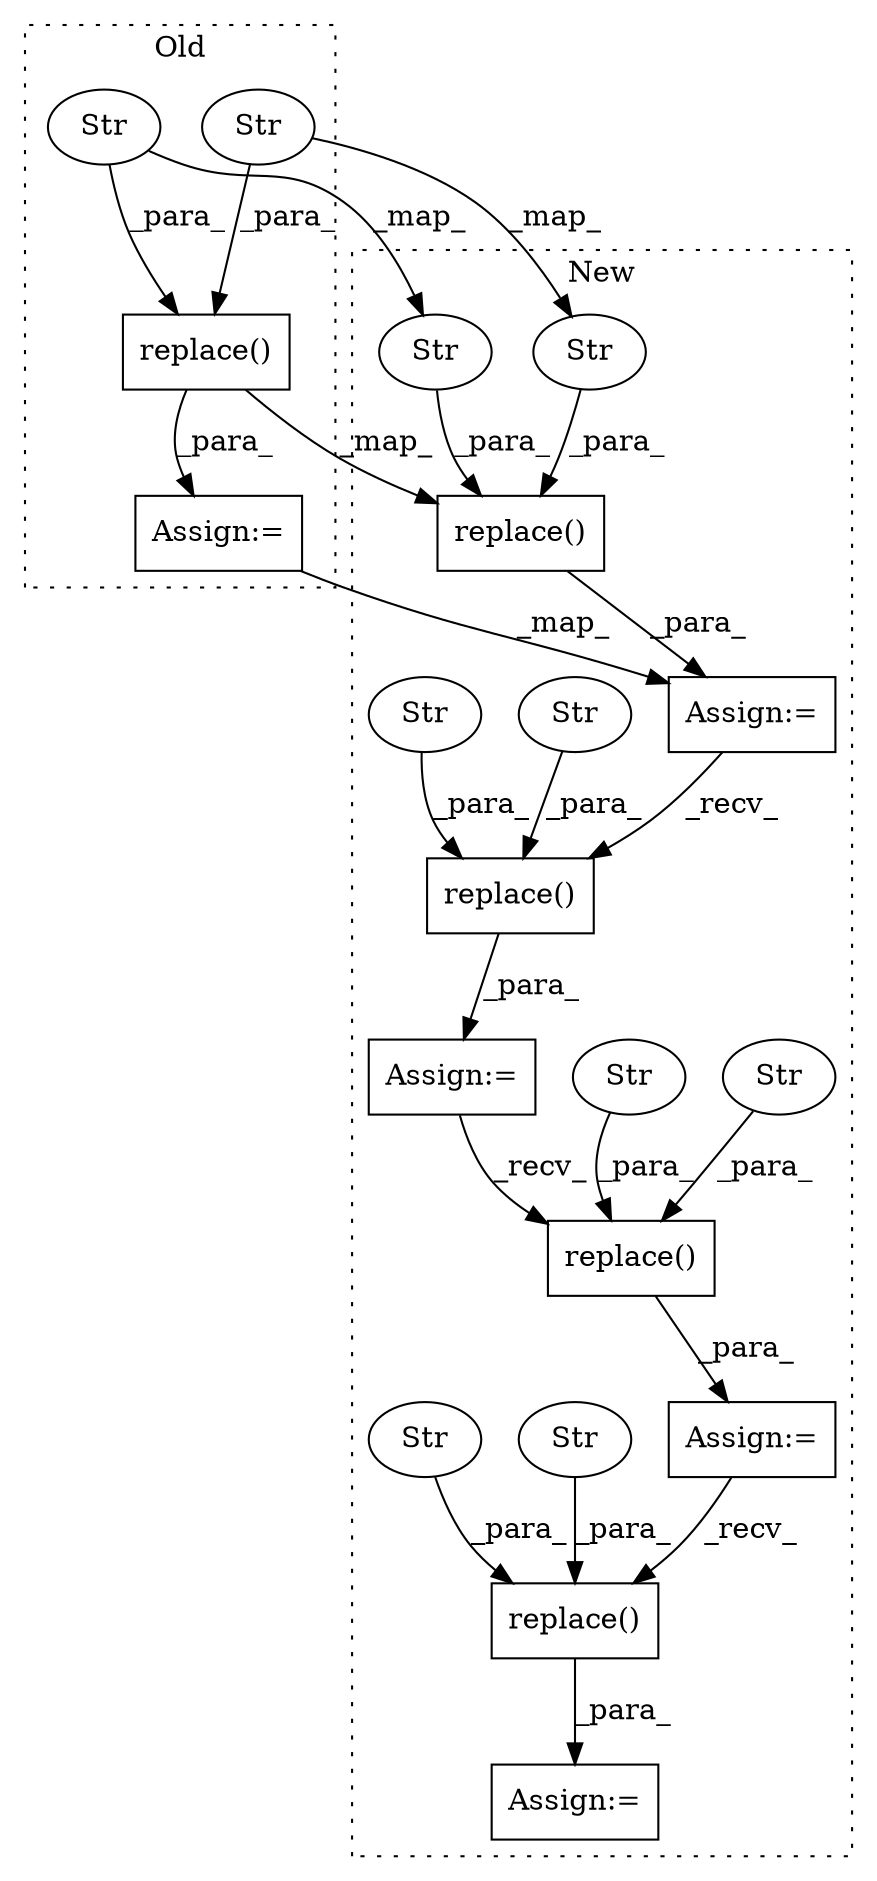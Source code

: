 digraph G {
subgraph cluster0 {
1 [label="replace()" a="75" s="3126,3162" l="28,1" shape="box"];
4 [label="Str" a="66" s="3159" l="3" shape="ellipse"];
5 [label="Str" a="66" s="3154" l="3" shape="ellipse"];
18 [label="Assign:=" a="68" s="3000" l="3" shape="box"];
label = "Old";
style="dotted";
}
subgraph cluster1 {
2 [label="replace()" a="75" s="2996,3032" l="28,1" shape="box"];
3 [label="Str" a="66" s="3029" l="3" shape="ellipse"];
6 [label="Str" a="66" s="3024" l="3" shape="ellipse"];
7 [label="replace()" a="75" s="3109,3134" l="18,1" shape="box"];
8 [label="Str" a="66" s="3127" l="3" shape="ellipse"];
9 [label="Str" a="66" s="3132" l="2" shape="ellipse"];
10 [label="replace()" a="75" s="3058,3083" l="18,1" shape="box"];
11 [label="Str" a="66" s="3076" l="3" shape="ellipse"];
12 [label="Str" a="66" s="3081" l="2" shape="ellipse"];
13 [label="replace()" a="75" s="3160,3185" l="18,1" shape="box"];
14 [label="Str" a="66" s="3183" l="2" shape="ellipse"];
15 [label="Str" a="66" s="3178" l="3" shape="ellipse"];
16 [label="Assign:=" a="68" s="3215" l="3" shape="box"];
17 [label="Assign:=" a="68" s="2993" l="3" shape="box"];
19 [label="Assign:=" a="68" s="3055" l="3" shape="box"];
20 [label="Assign:=" a="68" s="3106" l="3" shape="box"];
label = "New";
style="dotted";
}
1 -> 2 [label="_map_"];
1 -> 18 [label="_para_"];
2 -> 17 [label="_para_"];
3 -> 2 [label="_para_"];
4 -> 3 [label="_map_"];
4 -> 1 [label="_para_"];
5 -> 1 [label="_para_"];
5 -> 6 [label="_map_"];
6 -> 2 [label="_para_"];
7 -> 20 [label="_para_"];
8 -> 7 [label="_para_"];
9 -> 7 [label="_para_"];
10 -> 19 [label="_para_"];
11 -> 10 [label="_para_"];
12 -> 10 [label="_para_"];
13 -> 16 [label="_para_"];
14 -> 13 [label="_para_"];
15 -> 13 [label="_para_"];
17 -> 10 [label="_recv_"];
18 -> 17 [label="_map_"];
19 -> 7 [label="_recv_"];
20 -> 13 [label="_recv_"];
}